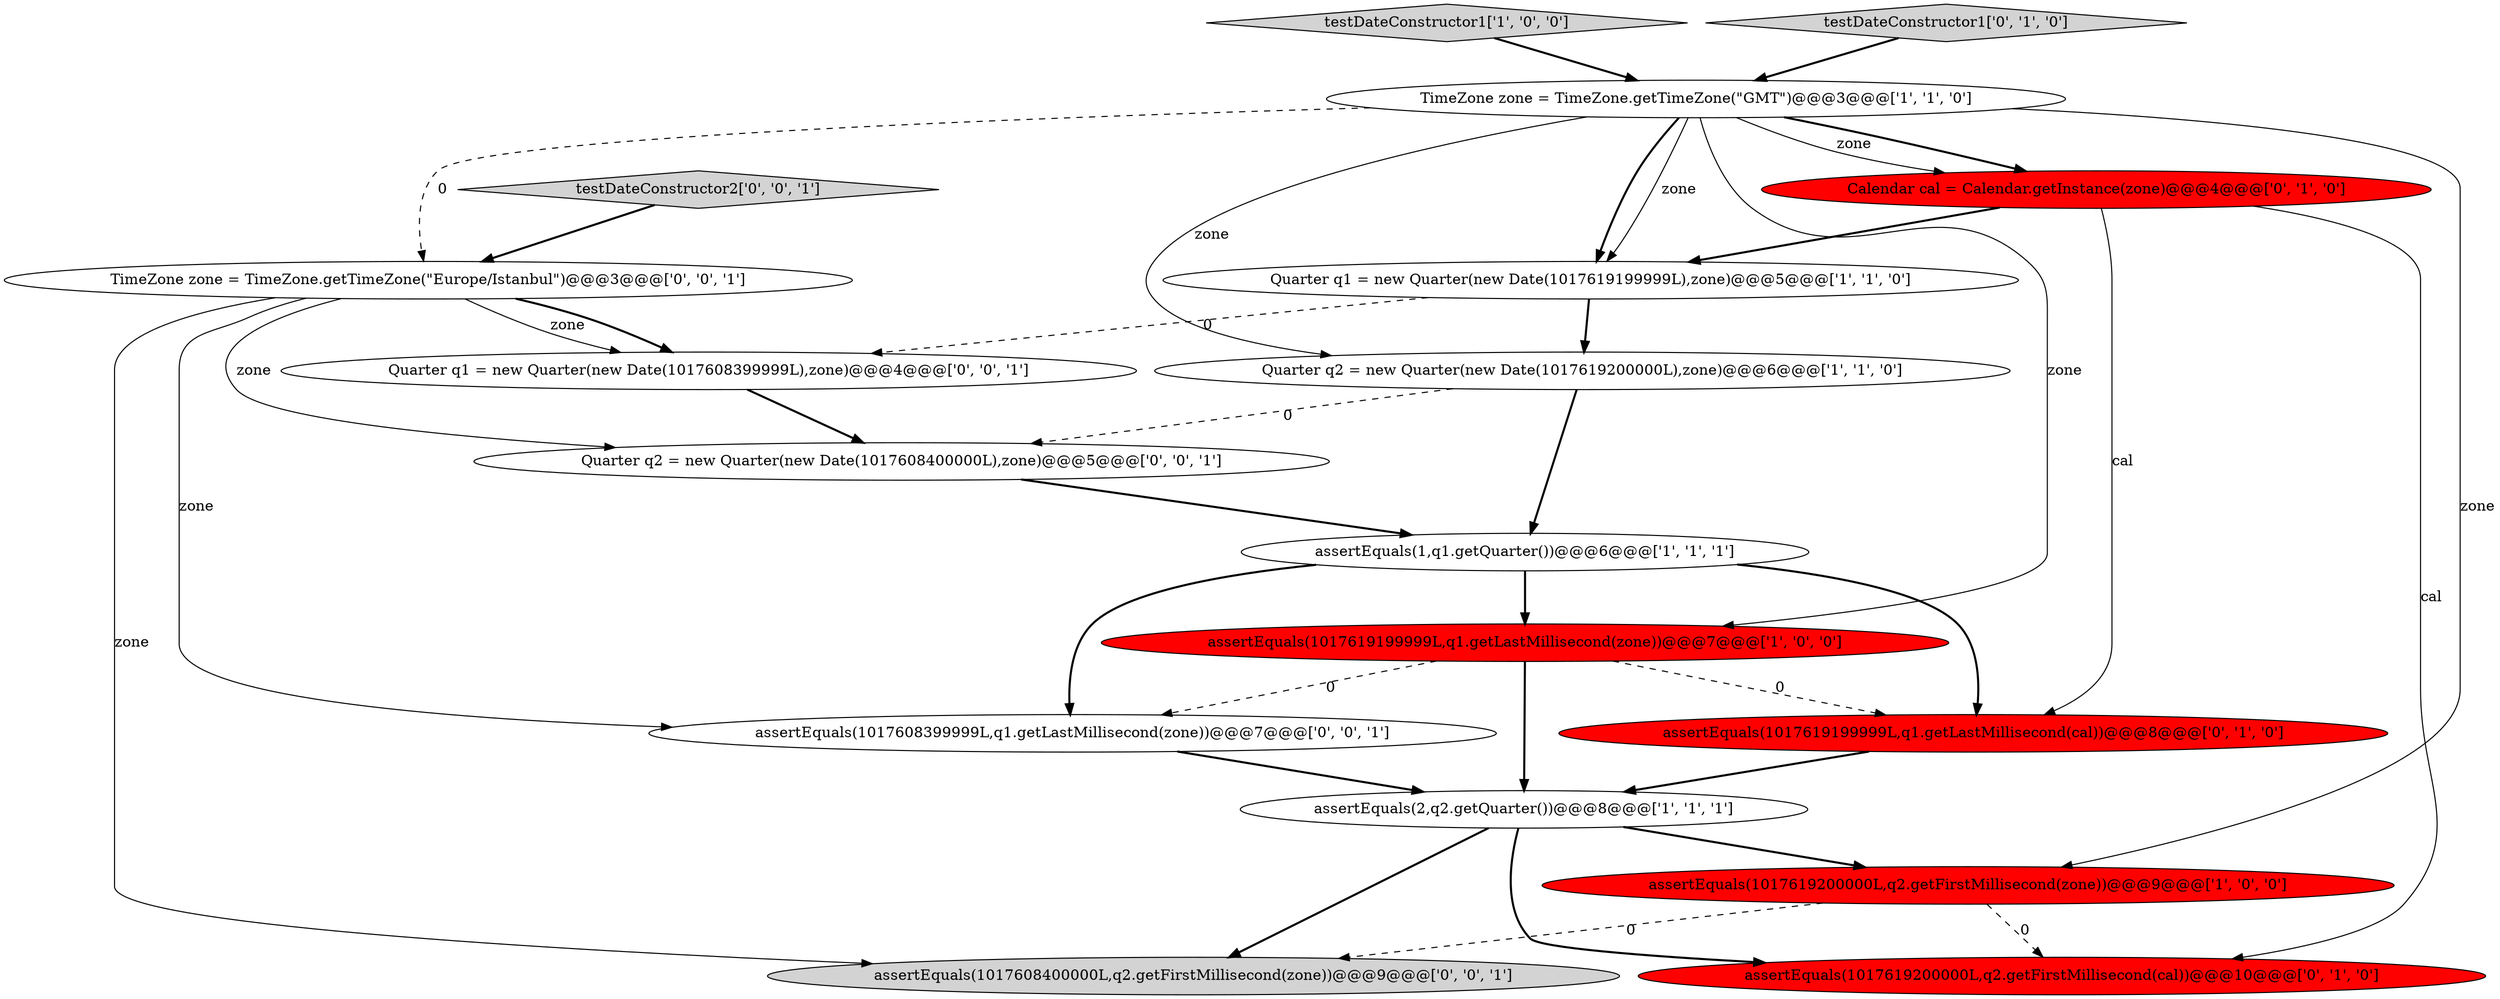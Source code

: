 digraph {
3 [style = filled, label = "assertEquals(1017619199999L,q1.getLastMillisecond(zone))@@@7@@@['1', '0', '0']", fillcolor = red, shape = ellipse image = "AAA1AAABBB1BBB"];
5 [style = filled, label = "testDateConstructor1['1', '0', '0']", fillcolor = lightgray, shape = diamond image = "AAA0AAABBB1BBB"];
12 [style = filled, label = "Quarter q1 = new Quarter(new Date(1017608399999L),zone)@@@4@@@['0', '0', '1']", fillcolor = white, shape = ellipse image = "AAA0AAABBB3BBB"];
4 [style = filled, label = "assertEquals(1,q1.getQuarter())@@@6@@@['1', '1', '1']", fillcolor = white, shape = ellipse image = "AAA0AAABBB1BBB"];
6 [style = filled, label = "Quarter q1 = new Quarter(new Date(1017619199999L),zone)@@@5@@@['1', '1', '0']", fillcolor = white, shape = ellipse image = "AAA0AAABBB1BBB"];
7 [style = filled, label = "assertEquals(1017619200000L,q2.getFirstMillisecond(zone))@@@9@@@['1', '0', '0']", fillcolor = red, shape = ellipse image = "AAA1AAABBB1BBB"];
8 [style = filled, label = "Calendar cal = Calendar.getInstance(zone)@@@4@@@['0', '1', '0']", fillcolor = red, shape = ellipse image = "AAA1AAABBB2BBB"];
9 [style = filled, label = "assertEquals(1017619200000L,q2.getFirstMillisecond(cal))@@@10@@@['0', '1', '0']", fillcolor = red, shape = ellipse image = "AAA1AAABBB2BBB"];
15 [style = filled, label = "assertEquals(1017608400000L,q2.getFirstMillisecond(zone))@@@9@@@['0', '0', '1']", fillcolor = lightgray, shape = ellipse image = "AAA0AAABBB3BBB"];
13 [style = filled, label = "assertEquals(1017608399999L,q1.getLastMillisecond(zone))@@@7@@@['0', '0', '1']", fillcolor = white, shape = ellipse image = "AAA0AAABBB3BBB"];
1 [style = filled, label = "assertEquals(2,q2.getQuarter())@@@8@@@['1', '1', '1']", fillcolor = white, shape = ellipse image = "AAA0AAABBB1BBB"];
14 [style = filled, label = "TimeZone zone = TimeZone.getTimeZone(\"Europe/Istanbul\")@@@3@@@['0', '0', '1']", fillcolor = white, shape = ellipse image = "AAA0AAABBB3BBB"];
17 [style = filled, label = "Quarter q2 = new Quarter(new Date(1017608400000L),zone)@@@5@@@['0', '0', '1']", fillcolor = white, shape = ellipse image = "AAA0AAABBB3BBB"];
2 [style = filled, label = "Quarter q2 = new Quarter(new Date(1017619200000L),zone)@@@6@@@['1', '1', '0']", fillcolor = white, shape = ellipse image = "AAA0AAABBB1BBB"];
0 [style = filled, label = "TimeZone zone = TimeZone.getTimeZone(\"GMT\")@@@3@@@['1', '1', '0']", fillcolor = white, shape = ellipse image = "AAA0AAABBB1BBB"];
11 [style = filled, label = "testDateConstructor1['0', '1', '0']", fillcolor = lightgray, shape = diamond image = "AAA0AAABBB2BBB"];
10 [style = filled, label = "assertEquals(1017619199999L,q1.getLastMillisecond(cal))@@@8@@@['0', '1', '0']", fillcolor = red, shape = ellipse image = "AAA1AAABBB2BBB"];
16 [style = filled, label = "testDateConstructor2['0', '0', '1']", fillcolor = lightgray, shape = diamond image = "AAA0AAABBB3BBB"];
4->10 [style = bold, label=""];
4->3 [style = bold, label=""];
0->6 [style = solid, label="zone"];
3->1 [style = bold, label=""];
14->17 [style = solid, label="zone"];
0->6 [style = bold, label=""];
1->15 [style = bold, label=""];
4->13 [style = bold, label=""];
12->17 [style = bold, label=""];
14->15 [style = solid, label="zone"];
14->12 [style = solid, label="zone"];
8->6 [style = bold, label=""];
3->13 [style = dashed, label="0"];
2->17 [style = dashed, label="0"];
2->4 [style = bold, label=""];
1->7 [style = bold, label=""];
13->1 [style = bold, label=""];
1->9 [style = bold, label=""];
6->2 [style = bold, label=""];
0->3 [style = solid, label="zone"];
6->12 [style = dashed, label="0"];
0->14 [style = dashed, label="0"];
11->0 [style = bold, label=""];
0->2 [style = solid, label="zone"];
5->0 [style = bold, label=""];
8->9 [style = solid, label="cal"];
7->9 [style = dashed, label="0"];
14->12 [style = bold, label=""];
0->8 [style = bold, label=""];
7->15 [style = dashed, label="0"];
14->13 [style = solid, label="zone"];
8->10 [style = solid, label="cal"];
16->14 [style = bold, label=""];
3->10 [style = dashed, label="0"];
10->1 [style = bold, label=""];
0->8 [style = solid, label="zone"];
0->7 [style = solid, label="zone"];
17->4 [style = bold, label=""];
}
